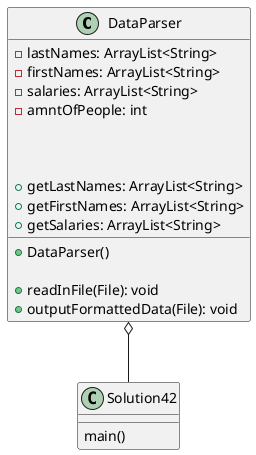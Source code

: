 /*
 *  UCF COP3330 Fall 2021 Assignment 4 Solutions
 *  Copyright 2021 first_name last_name
 */

@startuml
'https://plantuml.com/sequence-diagram

DataParser o-- Solution42

class Solution42 {
    main()
        'Creates DataParser Object and uses it to parse data
}

class DataParser {
    - lastNames: ArrayList<String>
    - firstNames: ArrayList<String>
    - salaries: ArrayList<String>
    - amntOfPeople: int

    + DataParser()
        'Initializes amount of people to 0

    + readInFile(File): void

    + getLastNames: ArrayList<String>
    + getFirstNames: ArrayList<String>
    + getSalaries: ArrayList<String>

    + outputFormattedData(File): void
}

@enduml